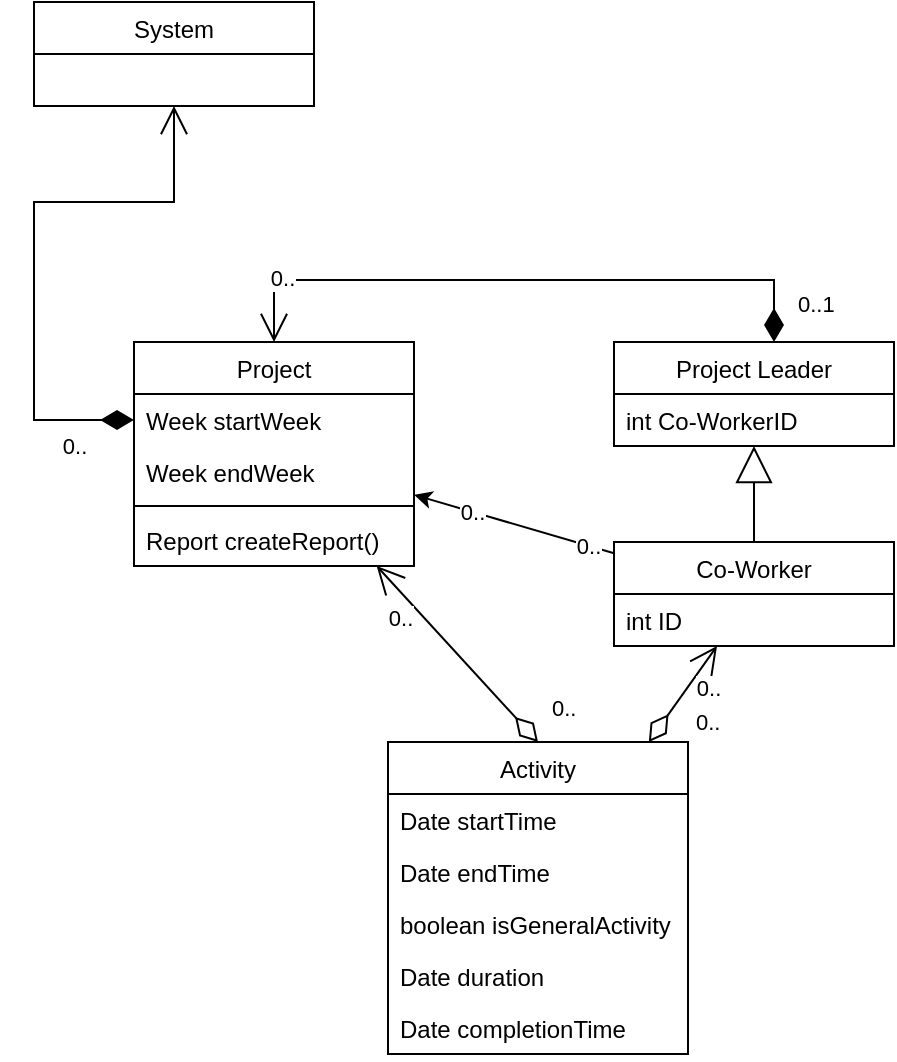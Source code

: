 <mxfile version="20.3.0" type="device"><diagram id="C5RBs43oDa-KdzZeNtuy" name="Page-1"><mxGraphModel dx="1122" dy="1739" grid="1" gridSize="10" guides="1" tooltips="1" connect="1" arrows="1" fold="1" page="1" pageScale="1" pageWidth="827" pageHeight="1169" math="0" shadow="0"><root><mxCell id="WIyWlLk6GJQsqaUBKTNV-0"/><mxCell id="WIyWlLk6GJQsqaUBKTNV-1" parent="WIyWlLk6GJQsqaUBKTNV-0"/><mxCell id="AHataomAO11KRiq0uJDD-5" value="Project" style="swimlane;fontStyle=0;childLayout=stackLayout;horizontal=1;startSize=26;fillColor=none;horizontalStack=0;resizeParent=1;resizeParentMax=0;resizeLast=0;collapsible=1;marginBottom=0;" vertex="1" parent="WIyWlLk6GJQsqaUBKTNV-1"><mxGeometry x="550" y="140" width="140" height="112" as="geometry"/></mxCell><mxCell id="AHataomAO11KRiq0uJDD-6" value="Week startWeek" style="text;strokeColor=none;fillColor=none;align=left;verticalAlign=top;spacingLeft=4;spacingRight=4;overflow=hidden;rotatable=0;points=[[0,0.5],[1,0.5]];portConstraint=eastwest;" vertex="1" parent="AHataomAO11KRiq0uJDD-5"><mxGeometry y="26" width="140" height="26" as="geometry"/></mxCell><mxCell id="AHataomAO11KRiq0uJDD-7" value="Week endWeek" style="text;strokeColor=none;fillColor=none;align=left;verticalAlign=top;spacingLeft=4;spacingRight=4;overflow=hidden;rotatable=0;points=[[0,0.5],[1,0.5]];portConstraint=eastwest;" vertex="1" parent="AHataomAO11KRiq0uJDD-5"><mxGeometry y="52" width="140" height="26" as="geometry"/></mxCell><mxCell id="AHataomAO11KRiq0uJDD-62" value="" style="line;strokeWidth=1;fillColor=none;align=left;verticalAlign=middle;spacingTop=-1;spacingLeft=3;spacingRight=3;rotatable=0;labelPosition=right;points=[];portConstraint=eastwest;strokeColor=inherit;" vertex="1" parent="AHataomAO11KRiq0uJDD-5"><mxGeometry y="78" width="140" height="8" as="geometry"/></mxCell><mxCell id="AHataomAO11KRiq0uJDD-63" value="Report createReport()" style="text;strokeColor=none;fillColor=none;align=left;verticalAlign=top;spacingLeft=4;spacingRight=4;overflow=hidden;rotatable=0;points=[[0,0.5],[1,0.5]];portConstraint=eastwest;" vertex="1" parent="AHataomAO11KRiq0uJDD-5"><mxGeometry y="86" width="140" height="26" as="geometry"/></mxCell><mxCell id="AHataomAO11KRiq0uJDD-20" style="rounded=0;orthogonalLoop=1;jettySize=auto;html=1;elbow=vertical;" edge="1" parent="WIyWlLk6GJQsqaUBKTNV-1" source="AHataomAO11KRiq0uJDD-9" target="AHataomAO11KRiq0uJDD-5"><mxGeometry relative="1" as="geometry"/></mxCell><mxCell id="AHataomAO11KRiq0uJDD-21" value="0.." style="edgeLabel;html=1;align=center;verticalAlign=middle;resizable=0;points=[];" vertex="1" connectable="0" parent="AHataomAO11KRiq0uJDD-20"><mxGeometry x="-0.727" relative="1" as="geometry"><mxPoint as="offset"/></mxGeometry></mxCell><mxCell id="AHataomAO11KRiq0uJDD-22" value="0.." style="edgeLabel;html=1;align=center;verticalAlign=middle;resizable=0;points=[];" vertex="1" connectable="0" parent="AHataomAO11KRiq0uJDD-20"><mxGeometry x="0.429" relative="1" as="geometry"><mxPoint as="offset"/></mxGeometry></mxCell><mxCell id="AHataomAO11KRiq0uJDD-12" value="Project Leader" style="swimlane;fontStyle=0;childLayout=stackLayout;horizontal=1;startSize=26;fillColor=none;horizontalStack=0;resizeParent=1;resizeParentMax=0;resizeLast=0;collapsible=1;marginBottom=0;" vertex="1" parent="WIyWlLk6GJQsqaUBKTNV-1"><mxGeometry x="790" y="140" width="140" height="52" as="geometry"/></mxCell><mxCell id="AHataomAO11KRiq0uJDD-18" value="0..1" style="endArrow=open;html=1;endSize=12;startArrow=diamondThin;startSize=14;startFill=1;align=left;verticalAlign=bottom;rounded=0;entryX=0.5;entryY=0;entryDx=0;entryDy=0;edgeStyle=orthogonalEdgeStyle;elbow=vertical;" edge="1" parent="AHataomAO11KRiq0uJDD-12" target="AHataomAO11KRiq0uJDD-5"><mxGeometry x="-0.935" y="-10" relative="1" as="geometry"><mxPoint x="80" as="sourcePoint"/><mxPoint x="-150" y="-90" as="targetPoint"/><Array as="points"><mxPoint x="80" y="-31"/><mxPoint x="-170" y="-31"/></Array><mxPoint as="offset"/></mxGeometry></mxCell><mxCell id="AHataomAO11KRiq0uJDD-19" value="0.." style="edgeLabel;html=1;align=center;verticalAlign=middle;resizable=0;points=[];" vertex="1" connectable="0" parent="AHataomAO11KRiq0uJDD-18"><mxGeometry x="0.775" y="-1" relative="1" as="geometry"><mxPoint as="offset"/></mxGeometry></mxCell><mxCell id="AHataomAO11KRiq0uJDD-13" value="int Co-WorkerID" style="text;strokeColor=none;fillColor=none;align=left;verticalAlign=top;spacingLeft=4;spacingRight=4;overflow=hidden;rotatable=0;points=[[0,0.5],[1,0.5]];portConstraint=eastwest;" vertex="1" parent="AHataomAO11KRiq0uJDD-12"><mxGeometry y="26" width="140" height="26" as="geometry"/></mxCell><mxCell id="AHataomAO11KRiq0uJDD-15" value="Activity" style="swimlane;fontStyle=0;childLayout=stackLayout;horizontal=1;startSize=26;fillColor=none;horizontalStack=0;resizeParent=1;resizeParentMax=0;resizeLast=0;collapsible=1;marginBottom=0;" vertex="1" parent="WIyWlLk6GJQsqaUBKTNV-1"><mxGeometry x="677" y="340" width="150" height="156" as="geometry"><mxRectangle x="240" y="218" width="80" height="30" as="alternateBounds"/></mxGeometry></mxCell><mxCell id="AHataomAO11KRiq0uJDD-16" value="Date startTime" style="text;strokeColor=none;fillColor=none;align=left;verticalAlign=top;spacingLeft=4;spacingRight=4;overflow=hidden;rotatable=0;points=[[0,0.5],[1,0.5]];portConstraint=eastwest;" vertex="1" parent="AHataomAO11KRiq0uJDD-15"><mxGeometry y="26" width="150" height="26" as="geometry"/></mxCell><mxCell id="AHataomAO11KRiq0uJDD-17" value="Date endTime" style="text;strokeColor=none;fillColor=none;align=left;verticalAlign=top;spacingLeft=4;spacingRight=4;overflow=hidden;rotatable=0;points=[[0,0.5],[1,0.5]];portConstraint=eastwest;" vertex="1" parent="AHataomAO11KRiq0uJDD-15"><mxGeometry y="52" width="150" height="26" as="geometry"/></mxCell><mxCell id="AHataomAO11KRiq0uJDD-53" value="boolean isGeneralActivity" style="text;strokeColor=none;fillColor=none;align=left;verticalAlign=top;spacingLeft=4;spacingRight=4;overflow=hidden;rotatable=0;points=[[0,0.5],[1,0.5]];portConstraint=eastwest;" vertex="1" parent="AHataomAO11KRiq0uJDD-15"><mxGeometry y="78" width="150" height="26" as="geometry"/></mxCell><mxCell id="AHataomAO11KRiq0uJDD-55" value="Date duration" style="text;strokeColor=none;fillColor=none;align=left;verticalAlign=top;spacingLeft=4;spacingRight=4;overflow=hidden;rotatable=0;points=[[0,0.5],[1,0.5]];portConstraint=eastwest;" vertex="1" parent="AHataomAO11KRiq0uJDD-15"><mxGeometry y="104" width="150" height="26" as="geometry"/></mxCell><mxCell id="AHataomAO11KRiq0uJDD-56" value="Date completionTime" style="text;strokeColor=none;fillColor=none;align=left;verticalAlign=top;spacingLeft=4;spacingRight=4;overflow=hidden;rotatable=0;points=[[0,0.5],[1,0.5]];portConstraint=eastwest;" vertex="1" parent="AHataomAO11KRiq0uJDD-15"><mxGeometry y="130" width="150" height="26" as="geometry"/></mxCell><mxCell id="AHataomAO11KRiq0uJDD-9" value="Co-Worker" style="swimlane;fontStyle=0;childLayout=stackLayout;horizontal=1;startSize=26;fillColor=none;horizontalStack=0;resizeParent=1;resizeParentMax=0;resizeLast=0;collapsible=1;marginBottom=0;" vertex="1" parent="WIyWlLk6GJQsqaUBKTNV-1"><mxGeometry x="790" y="240" width="140" height="52" as="geometry"/></mxCell><mxCell id="AHataomAO11KRiq0uJDD-54" value="int ID" style="text;strokeColor=none;fillColor=none;align=left;verticalAlign=top;spacingLeft=4;spacingRight=4;overflow=hidden;rotatable=0;points=[[0,0.5],[1,0.5]];portConstraint=eastwest;" vertex="1" parent="AHataomAO11KRiq0uJDD-9"><mxGeometry y="26" width="140" height="26" as="geometry"/></mxCell><mxCell id="AHataomAO11KRiq0uJDD-25" value="0.." style="endArrow=open;html=1;endSize=12;startArrow=diamondThin;startSize=14;startFill=0;align=left;verticalAlign=bottom;rounded=0;elbow=vertical;" edge="1" parent="WIyWlLk6GJQsqaUBKTNV-1" source="AHataomAO11KRiq0uJDD-15" target="AHataomAO11KRiq0uJDD-9"><mxGeometry x="-0.556" y="-17" relative="1" as="geometry"><mxPoint x="780" y="334.35" as="sourcePoint"/><mxPoint x="690" y="334.35" as="targetPoint"/><mxPoint as="offset"/></mxGeometry></mxCell><mxCell id="AHataomAO11KRiq0uJDD-26" value="0.." style="edgeLabel;html=1;align=center;verticalAlign=middle;resizable=0;points=[];" vertex="1" connectable="0" parent="AHataomAO11KRiq0uJDD-25"><mxGeometry x="0.724" relative="1" as="geometry"><mxPoint y="14" as="offset"/></mxGeometry></mxCell><mxCell id="AHataomAO11KRiq0uJDD-57" value="System" style="swimlane;fontStyle=0;childLayout=stackLayout;horizontal=1;startSize=26;fillColor=none;horizontalStack=0;resizeParent=1;resizeParentMax=0;resizeLast=0;collapsible=1;marginBottom=0;" vertex="1" parent="WIyWlLk6GJQsqaUBKTNV-1"><mxGeometry x="500" y="-30" width="140" height="52" as="geometry"/></mxCell><mxCell id="AHataomAO11KRiq0uJDD-60" value="" style="endArrow=open;html=1;endSize=12;startArrow=diamondThin;startSize=14;startFill=1;align=left;verticalAlign=bottom;rounded=0;entryX=0.5;entryY=1;entryDx=0;entryDy=0;edgeStyle=orthogonalEdgeStyle;elbow=vertical;exitX=0;exitY=0.5;exitDx=0;exitDy=0;" edge="1" parent="WIyWlLk6GJQsqaUBKTNV-1" source="AHataomAO11KRiq0uJDD-6" target="AHataomAO11KRiq0uJDD-57"><mxGeometry x="-0.856" y="-29" relative="1" as="geometry"><mxPoint x="880" y="150" as="sourcePoint"/><mxPoint x="630" y="150" as="targetPoint"/><Array as="points"><mxPoint x="500" y="179"/><mxPoint x="500" y="70"/><mxPoint x="570" y="70"/></Array><mxPoint as="offset"/></mxGeometry></mxCell><mxCell id="AHataomAO11KRiq0uJDD-61" value="0.." style="edgeLabel;html=1;align=center;verticalAlign=middle;resizable=0;points=[];" vertex="1" connectable="0" parent="AHataomAO11KRiq0uJDD-60"><mxGeometry x="0.775" y="-1" relative="1" as="geometry"><mxPoint x="-51" y="139" as="offset"/></mxGeometry></mxCell><mxCell id="AHataomAO11KRiq0uJDD-64" value="0.." style="endArrow=open;html=1;endSize=12;startArrow=diamondThin;startSize=14;startFill=0;align=left;verticalAlign=bottom;rounded=0;elbow=vertical;exitX=0.5;exitY=0;exitDx=0;exitDy=0;" edge="1" parent="WIyWlLk6GJQsqaUBKTNV-1" source="AHataomAO11KRiq0uJDD-15" target="AHataomAO11KRiq0uJDD-5"><mxGeometry x="-0.954" y="-9" relative="1" as="geometry"><mxPoint x="798.5" y="376.982" as="sourcePoint"/><mxPoint x="650" y="386" as="targetPoint"/><mxPoint as="offset"/></mxGeometry></mxCell><mxCell id="AHataomAO11KRiq0uJDD-65" value="0.." style="edgeLabel;html=1;align=center;verticalAlign=middle;resizable=0;points=[];" vertex="1" connectable="0" parent="AHataomAO11KRiq0uJDD-64"><mxGeometry x="0.724" relative="1" as="geometry"><mxPoint y="14" as="offset"/></mxGeometry></mxCell><mxCell id="AHataomAO11KRiq0uJDD-66" value="" style="endArrow=block;endSize=16;endFill=0;html=1;rounded=0;elbow=vertical;" edge="1" parent="WIyWlLk6GJQsqaUBKTNV-1" source="AHataomAO11KRiq0uJDD-9" target="AHataomAO11KRiq0uJDD-12"><mxGeometry width="160" relative="1" as="geometry"><mxPoint x="830" y="160" as="sourcePoint"/><mxPoint x="790" y="230" as="targetPoint"/></mxGeometry></mxCell></root></mxGraphModel></diagram></mxfile>